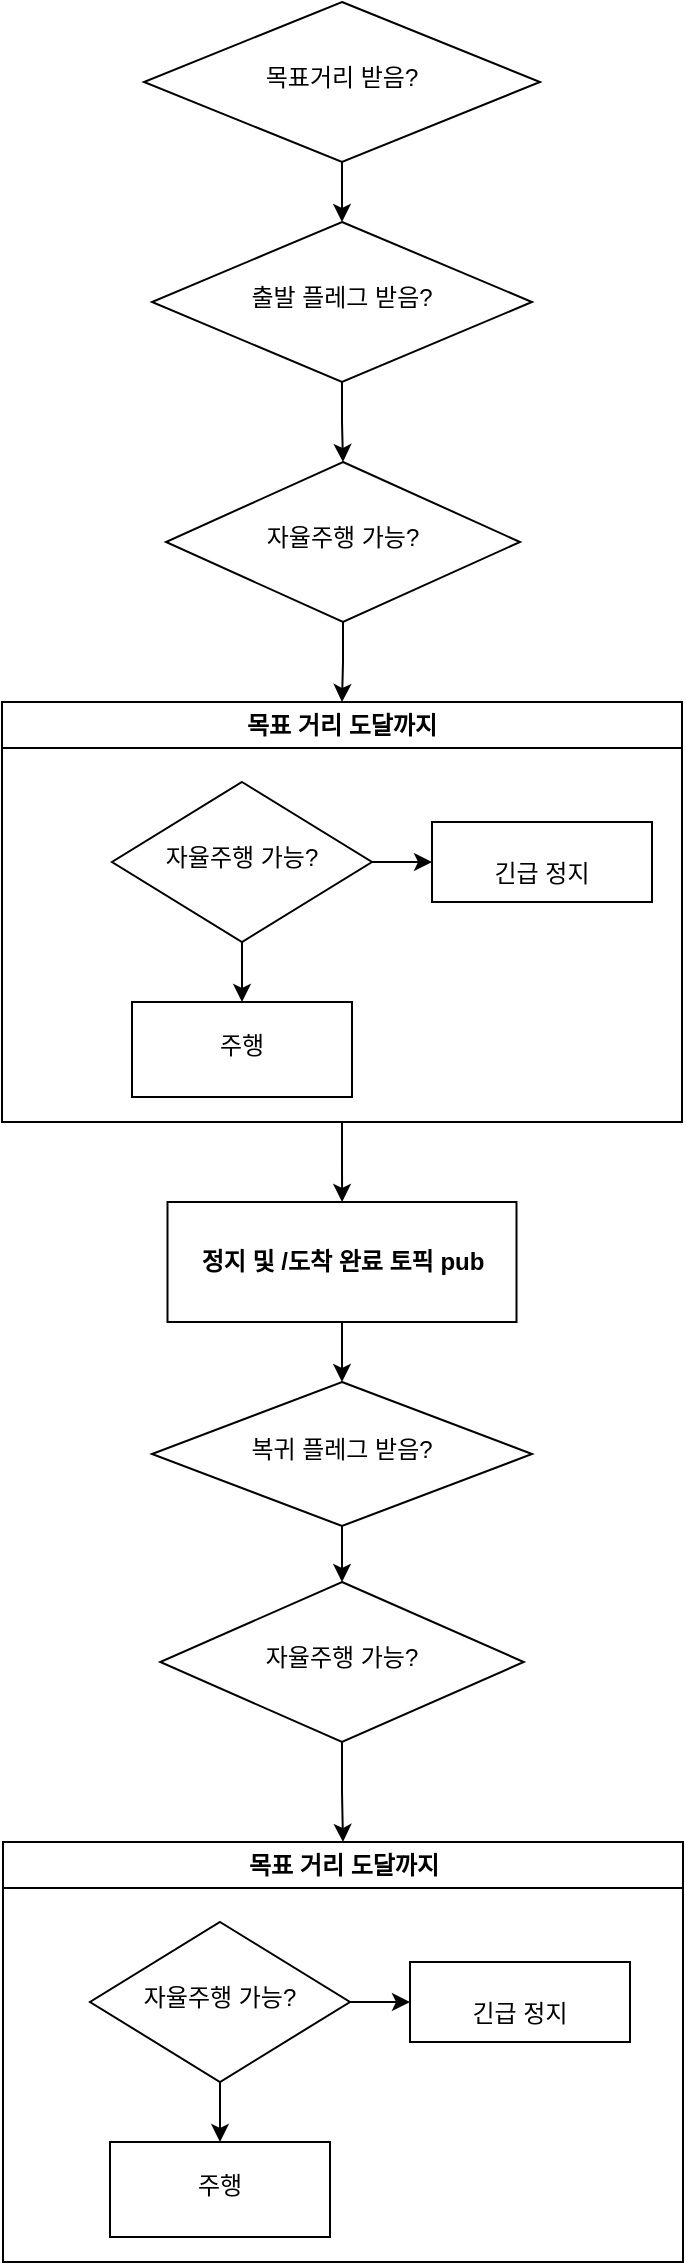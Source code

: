 <mxfile version="26.0.4">
  <diagram id="C5RBs43oDa-KdzZeNtuy" name="Page-1">
    <mxGraphModel dx="752" dy="1079" grid="1" gridSize="10" guides="1" tooltips="1" connect="1" arrows="1" fold="1" page="1" pageScale="1" pageWidth="827" pageHeight="1169" math="0" shadow="0">
      <root>
        <mxCell id="WIyWlLk6GJQsqaUBKTNV-0" />
        <mxCell id="WIyWlLk6GJQsqaUBKTNV-1" parent="WIyWlLk6GJQsqaUBKTNV-0" />
        <mxCell id="7N2SITn1ocIODTC8e36q-17" value="" style="edgeStyle=orthogonalEdgeStyle;rounded=0;orthogonalLoop=1;jettySize=auto;html=1;" edge="1" parent="WIyWlLk6GJQsqaUBKTNV-1" source="7N2SITn1ocIODTC8e36q-2" target="7N2SITn1ocIODTC8e36q-16">
          <mxGeometry relative="1" as="geometry" />
        </mxCell>
        <mxCell id="7N2SITn1ocIODTC8e36q-2" value="목표 거리 도달까지" style="swimlane;whiteSpace=wrap;html=1;" vertex="1" parent="WIyWlLk6GJQsqaUBKTNV-1">
          <mxGeometry x="235" y="610" width="340" height="210" as="geometry" />
        </mxCell>
        <mxCell id="7N2SITn1ocIODTC8e36q-49" style="edgeStyle=orthogonalEdgeStyle;rounded=0;orthogonalLoop=1;jettySize=auto;html=1;exitX=0.5;exitY=1;exitDx=0;exitDy=0;" edge="1" parent="7N2SITn1ocIODTC8e36q-2" source="7N2SITn1ocIODTC8e36q-3" target="7N2SITn1ocIODTC8e36q-41">
          <mxGeometry relative="1" as="geometry" />
        </mxCell>
        <mxCell id="7N2SITn1ocIODTC8e36q-3" value="자율주행 가능?" style="rhombus;whiteSpace=wrap;html=1;shadow=0;fontFamily=Helvetica;fontSize=12;align=center;strokeWidth=1;spacing=6;spacingTop=-4;" vertex="1" parent="7N2SITn1ocIODTC8e36q-2">
          <mxGeometry x="55" y="40" width="130" height="80" as="geometry" />
        </mxCell>
        <mxCell id="7N2SITn1ocIODTC8e36q-8" value="&lt;div&gt;&amp;nbsp;&lt;div&gt;긴급 정지&lt;/div&gt;&lt;/div&gt;" style="whiteSpace=wrap;html=1;shadow=0;strokeWidth=1;spacing=6;spacingTop=-4;" vertex="1" parent="7N2SITn1ocIODTC8e36q-2">
          <mxGeometry x="215" y="60" width="110" height="40" as="geometry" />
        </mxCell>
        <mxCell id="7N2SITn1ocIODTC8e36q-9" value="" style="edgeStyle=orthogonalEdgeStyle;rounded=0;orthogonalLoop=1;jettySize=auto;html=1;" edge="1" parent="7N2SITn1ocIODTC8e36q-2" source="7N2SITn1ocIODTC8e36q-3" target="7N2SITn1ocIODTC8e36q-8">
          <mxGeometry relative="1" as="geometry" />
        </mxCell>
        <mxCell id="7N2SITn1ocIODTC8e36q-41" value="주행" style="whiteSpace=wrap;html=1;shadow=0;strokeWidth=1;spacing=6;spacingTop=-4;" vertex="1" parent="7N2SITn1ocIODTC8e36q-2">
          <mxGeometry x="65" y="150" width="110" height="47.5" as="geometry" />
        </mxCell>
        <mxCell id="7N2SITn1ocIODTC8e36q-11" style="edgeStyle=orthogonalEdgeStyle;rounded=0;orthogonalLoop=1;jettySize=auto;html=1;exitX=0.5;exitY=1;exitDx=0;exitDy=0;entryX=0.5;entryY=0;entryDx=0;entryDy=0;" edge="1" parent="WIyWlLk6GJQsqaUBKTNV-1" source="7N2SITn1ocIODTC8e36q-10" target="7N2SITn1ocIODTC8e36q-28">
          <mxGeometry relative="1" as="geometry" />
        </mxCell>
        <mxCell id="7N2SITn1ocIODTC8e36q-10" value="출발 플레그 받음?" style="rhombus;whiteSpace=wrap;html=1;shadow=0;fontFamily=Helvetica;fontSize=12;align=center;strokeWidth=1;spacing=6;spacingTop=-4;" vertex="1" parent="WIyWlLk6GJQsqaUBKTNV-1">
          <mxGeometry x="310" y="370" width="190" height="80" as="geometry" />
        </mxCell>
        <mxCell id="7N2SITn1ocIODTC8e36q-15" style="edgeStyle=orthogonalEdgeStyle;rounded=0;orthogonalLoop=1;jettySize=auto;html=1;entryX=0.5;entryY=0;entryDx=0;entryDy=0;" edge="1" parent="WIyWlLk6GJQsqaUBKTNV-1" source="7N2SITn1ocIODTC8e36q-13" target="7N2SITn1ocIODTC8e36q-10">
          <mxGeometry relative="1" as="geometry" />
        </mxCell>
        <mxCell id="7N2SITn1ocIODTC8e36q-13" value="목표거리 받음?" style="rhombus;whiteSpace=wrap;html=1;shadow=0;fontFamily=Helvetica;fontSize=12;align=center;strokeWidth=1;spacing=6;spacingTop=-4;" vertex="1" parent="WIyWlLk6GJQsqaUBKTNV-1">
          <mxGeometry x="306" y="260" width="198" height="80" as="geometry" />
        </mxCell>
        <mxCell id="7N2SITn1ocIODTC8e36q-40" style="edgeStyle=orthogonalEdgeStyle;rounded=0;orthogonalLoop=1;jettySize=auto;html=1;exitX=0.5;exitY=1;exitDx=0;exitDy=0;entryX=0.5;entryY=0;entryDx=0;entryDy=0;" edge="1" parent="WIyWlLk6GJQsqaUBKTNV-1" source="7N2SITn1ocIODTC8e36q-16" target="7N2SITn1ocIODTC8e36q-37">
          <mxGeometry relative="1" as="geometry" />
        </mxCell>
        <mxCell id="7N2SITn1ocIODTC8e36q-16" value="정지 및 /&lt;span class=&quot;notion-enable-hover&quot; data-token-index=&quot;1&quot;&gt;도착 완료 토픽&lt;/span&gt; pub" style="whiteSpace=wrap;html=1;fontStyle=1;startSize=23;" vertex="1" parent="WIyWlLk6GJQsqaUBKTNV-1">
          <mxGeometry x="317.75" y="860" width="174.5" height="60" as="geometry" />
        </mxCell>
        <mxCell id="7N2SITn1ocIODTC8e36q-30" style="edgeStyle=orthogonalEdgeStyle;rounded=0;orthogonalLoop=1;jettySize=auto;html=1;exitX=0.5;exitY=1;exitDx=0;exitDy=0;entryX=0.5;entryY=0;entryDx=0;entryDy=0;" edge="1" parent="WIyWlLk6GJQsqaUBKTNV-1" source="7N2SITn1ocIODTC8e36q-28" target="7N2SITn1ocIODTC8e36q-2">
          <mxGeometry relative="1" as="geometry" />
        </mxCell>
        <mxCell id="7N2SITn1ocIODTC8e36q-28" value="자율주행 가능?" style="rhombus;whiteSpace=wrap;html=1;shadow=0;fontFamily=Helvetica;fontSize=12;align=center;strokeWidth=1;spacing=6;spacingTop=-4;" vertex="1" parent="WIyWlLk6GJQsqaUBKTNV-1">
          <mxGeometry x="317" y="490" width="177" height="80" as="geometry" />
        </mxCell>
        <mxCell id="7N2SITn1ocIODTC8e36q-32" value="목표 거리 도달까지" style="swimlane;whiteSpace=wrap;html=1;" vertex="1" parent="WIyWlLk6GJQsqaUBKTNV-1">
          <mxGeometry x="235.5" y="1180" width="340" height="210" as="geometry" />
        </mxCell>
        <mxCell id="7N2SITn1ocIODTC8e36q-51" style="edgeStyle=orthogonalEdgeStyle;rounded=0;orthogonalLoop=1;jettySize=auto;html=1;exitX=0.5;exitY=1;exitDx=0;exitDy=0;" edge="1" parent="7N2SITn1ocIODTC8e36q-32" source="7N2SITn1ocIODTC8e36q-52" target="7N2SITn1ocIODTC8e36q-55">
          <mxGeometry relative="1" as="geometry" />
        </mxCell>
        <mxCell id="7N2SITn1ocIODTC8e36q-52" value="자율주행 가능?" style="rhombus;whiteSpace=wrap;html=1;shadow=0;fontFamily=Helvetica;fontSize=12;align=center;strokeWidth=1;spacing=6;spacingTop=-4;" vertex="1" parent="7N2SITn1ocIODTC8e36q-32">
          <mxGeometry x="43.5" y="40" width="130" height="80" as="geometry" />
        </mxCell>
        <mxCell id="7N2SITn1ocIODTC8e36q-53" value="&lt;div&gt;&amp;nbsp;&lt;div&gt;긴급 정지&lt;/div&gt;&lt;/div&gt;" style="whiteSpace=wrap;html=1;shadow=0;strokeWidth=1;spacing=6;spacingTop=-4;" vertex="1" parent="7N2SITn1ocIODTC8e36q-32">
          <mxGeometry x="203.5" y="60" width="110" height="40" as="geometry" />
        </mxCell>
        <mxCell id="7N2SITn1ocIODTC8e36q-54" value="" style="edgeStyle=orthogonalEdgeStyle;rounded=0;orthogonalLoop=1;jettySize=auto;html=1;" edge="1" parent="7N2SITn1ocIODTC8e36q-32" source="7N2SITn1ocIODTC8e36q-52" target="7N2SITn1ocIODTC8e36q-53">
          <mxGeometry relative="1" as="geometry" />
        </mxCell>
        <mxCell id="7N2SITn1ocIODTC8e36q-55" value="주행" style="whiteSpace=wrap;html=1;shadow=0;strokeWidth=1;spacing=6;spacingTop=-4;" vertex="1" parent="7N2SITn1ocIODTC8e36q-32">
          <mxGeometry x="53.5" y="150" width="110" height="47.5" as="geometry" />
        </mxCell>
        <mxCell id="7N2SITn1ocIODTC8e36q-36" style="edgeStyle=orthogonalEdgeStyle;rounded=0;orthogonalLoop=1;jettySize=auto;html=1;exitX=0.5;exitY=1;exitDx=0;exitDy=0;entryX=0.5;entryY=0;entryDx=0;entryDy=0;" edge="1" parent="WIyWlLk6GJQsqaUBKTNV-1" source="7N2SITn1ocIODTC8e36q-37" target="7N2SITn1ocIODTC8e36q-39">
          <mxGeometry relative="1" as="geometry" />
        </mxCell>
        <mxCell id="7N2SITn1ocIODTC8e36q-37" value="복귀 플레그 받음?" style="rhombus;whiteSpace=wrap;html=1;shadow=0;fontFamily=Helvetica;fontSize=12;align=center;strokeWidth=1;spacing=6;spacingTop=-4;" vertex="1" parent="WIyWlLk6GJQsqaUBKTNV-1">
          <mxGeometry x="310" y="950" width="190" height="72" as="geometry" />
        </mxCell>
        <mxCell id="7N2SITn1ocIODTC8e36q-38" style="edgeStyle=orthogonalEdgeStyle;rounded=0;orthogonalLoop=1;jettySize=auto;html=1;exitX=0.5;exitY=1;exitDx=0;exitDy=0;entryX=0.5;entryY=0;entryDx=0;entryDy=0;" edge="1" parent="WIyWlLk6GJQsqaUBKTNV-1" source="7N2SITn1ocIODTC8e36q-39" target="7N2SITn1ocIODTC8e36q-32">
          <mxGeometry relative="1" as="geometry" />
        </mxCell>
        <mxCell id="7N2SITn1ocIODTC8e36q-39" value="자율주행 가능?" style="rhombus;whiteSpace=wrap;html=1;shadow=0;fontFamily=Helvetica;fontSize=12;align=center;strokeWidth=1;spacing=6;spacingTop=-4;" vertex="1" parent="WIyWlLk6GJQsqaUBKTNV-1">
          <mxGeometry x="314.13" y="1050" width="181.75" height="80" as="geometry" />
        </mxCell>
      </root>
    </mxGraphModel>
  </diagram>
</mxfile>
